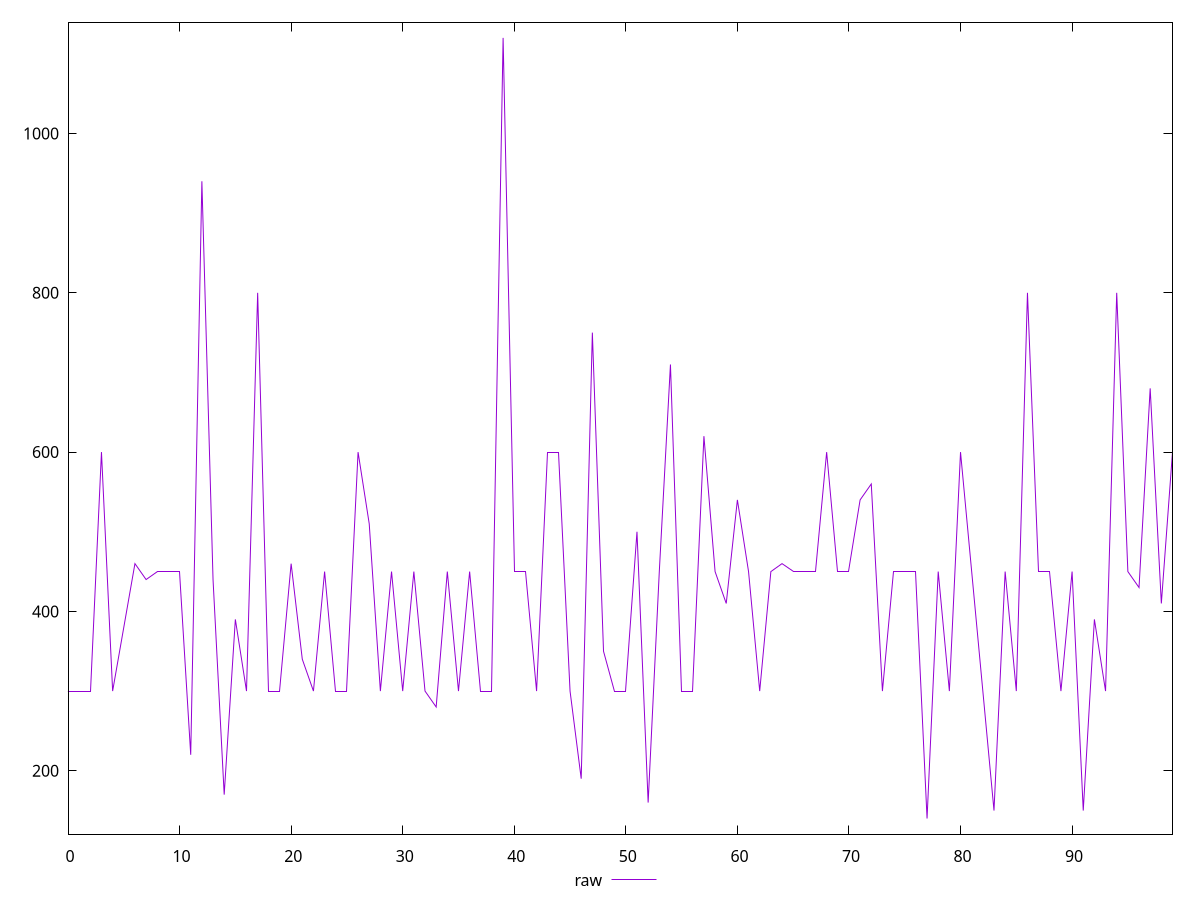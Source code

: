 reset

$raw <<EOF
0 300
1 300
2 300
3 600
4 300
5 380
6 460
7 440
8 450
9 450
10 450
11 220
12 940
13 440
14 170
15 390
16 300
17 800
18 300
19 300
20 460
21 340
22 300
23 450
24 300
25 300
26 600
27 510
28 300
29 450
30 300
31 450
32 300
33 280
34 450
35 300
36 450
37 300
38 300
39 1120
40 450
41 450
42 300
43 600
44 600
45 300
46 190
47 750
48 350
49 300
50 300
51 500
52 160
53 450
54 710
55 300
56 300
57 620
58 450
59 410
60 540
61 450
62 300
63 450
64 460
65 450
66 450
67 450
68 600
69 450
70 450
71 540
72 560
73 300
74 450
75 450
76 450
77 140
78 450
79 300
80 600
81 450
82 300
83 150
84 450
85 300
86 800
87 450
88 450
89 300
90 450
91 150
92 390
93 300
94 800
95 450
96 430
97 680
98 410
99 600
EOF

set key outside below
set xrange [0:99]
set yrange [120.4:1139.6]
set trange [120.4:1139.6]
set terminal svg size 640, 500 enhanced background rgb 'white'
set output "reports/report_00027_2021-02-24T12-40-31.850Z/unused-css-rules/samples/astro/raw/values.svg"

plot $raw title "raw" with line

reset
